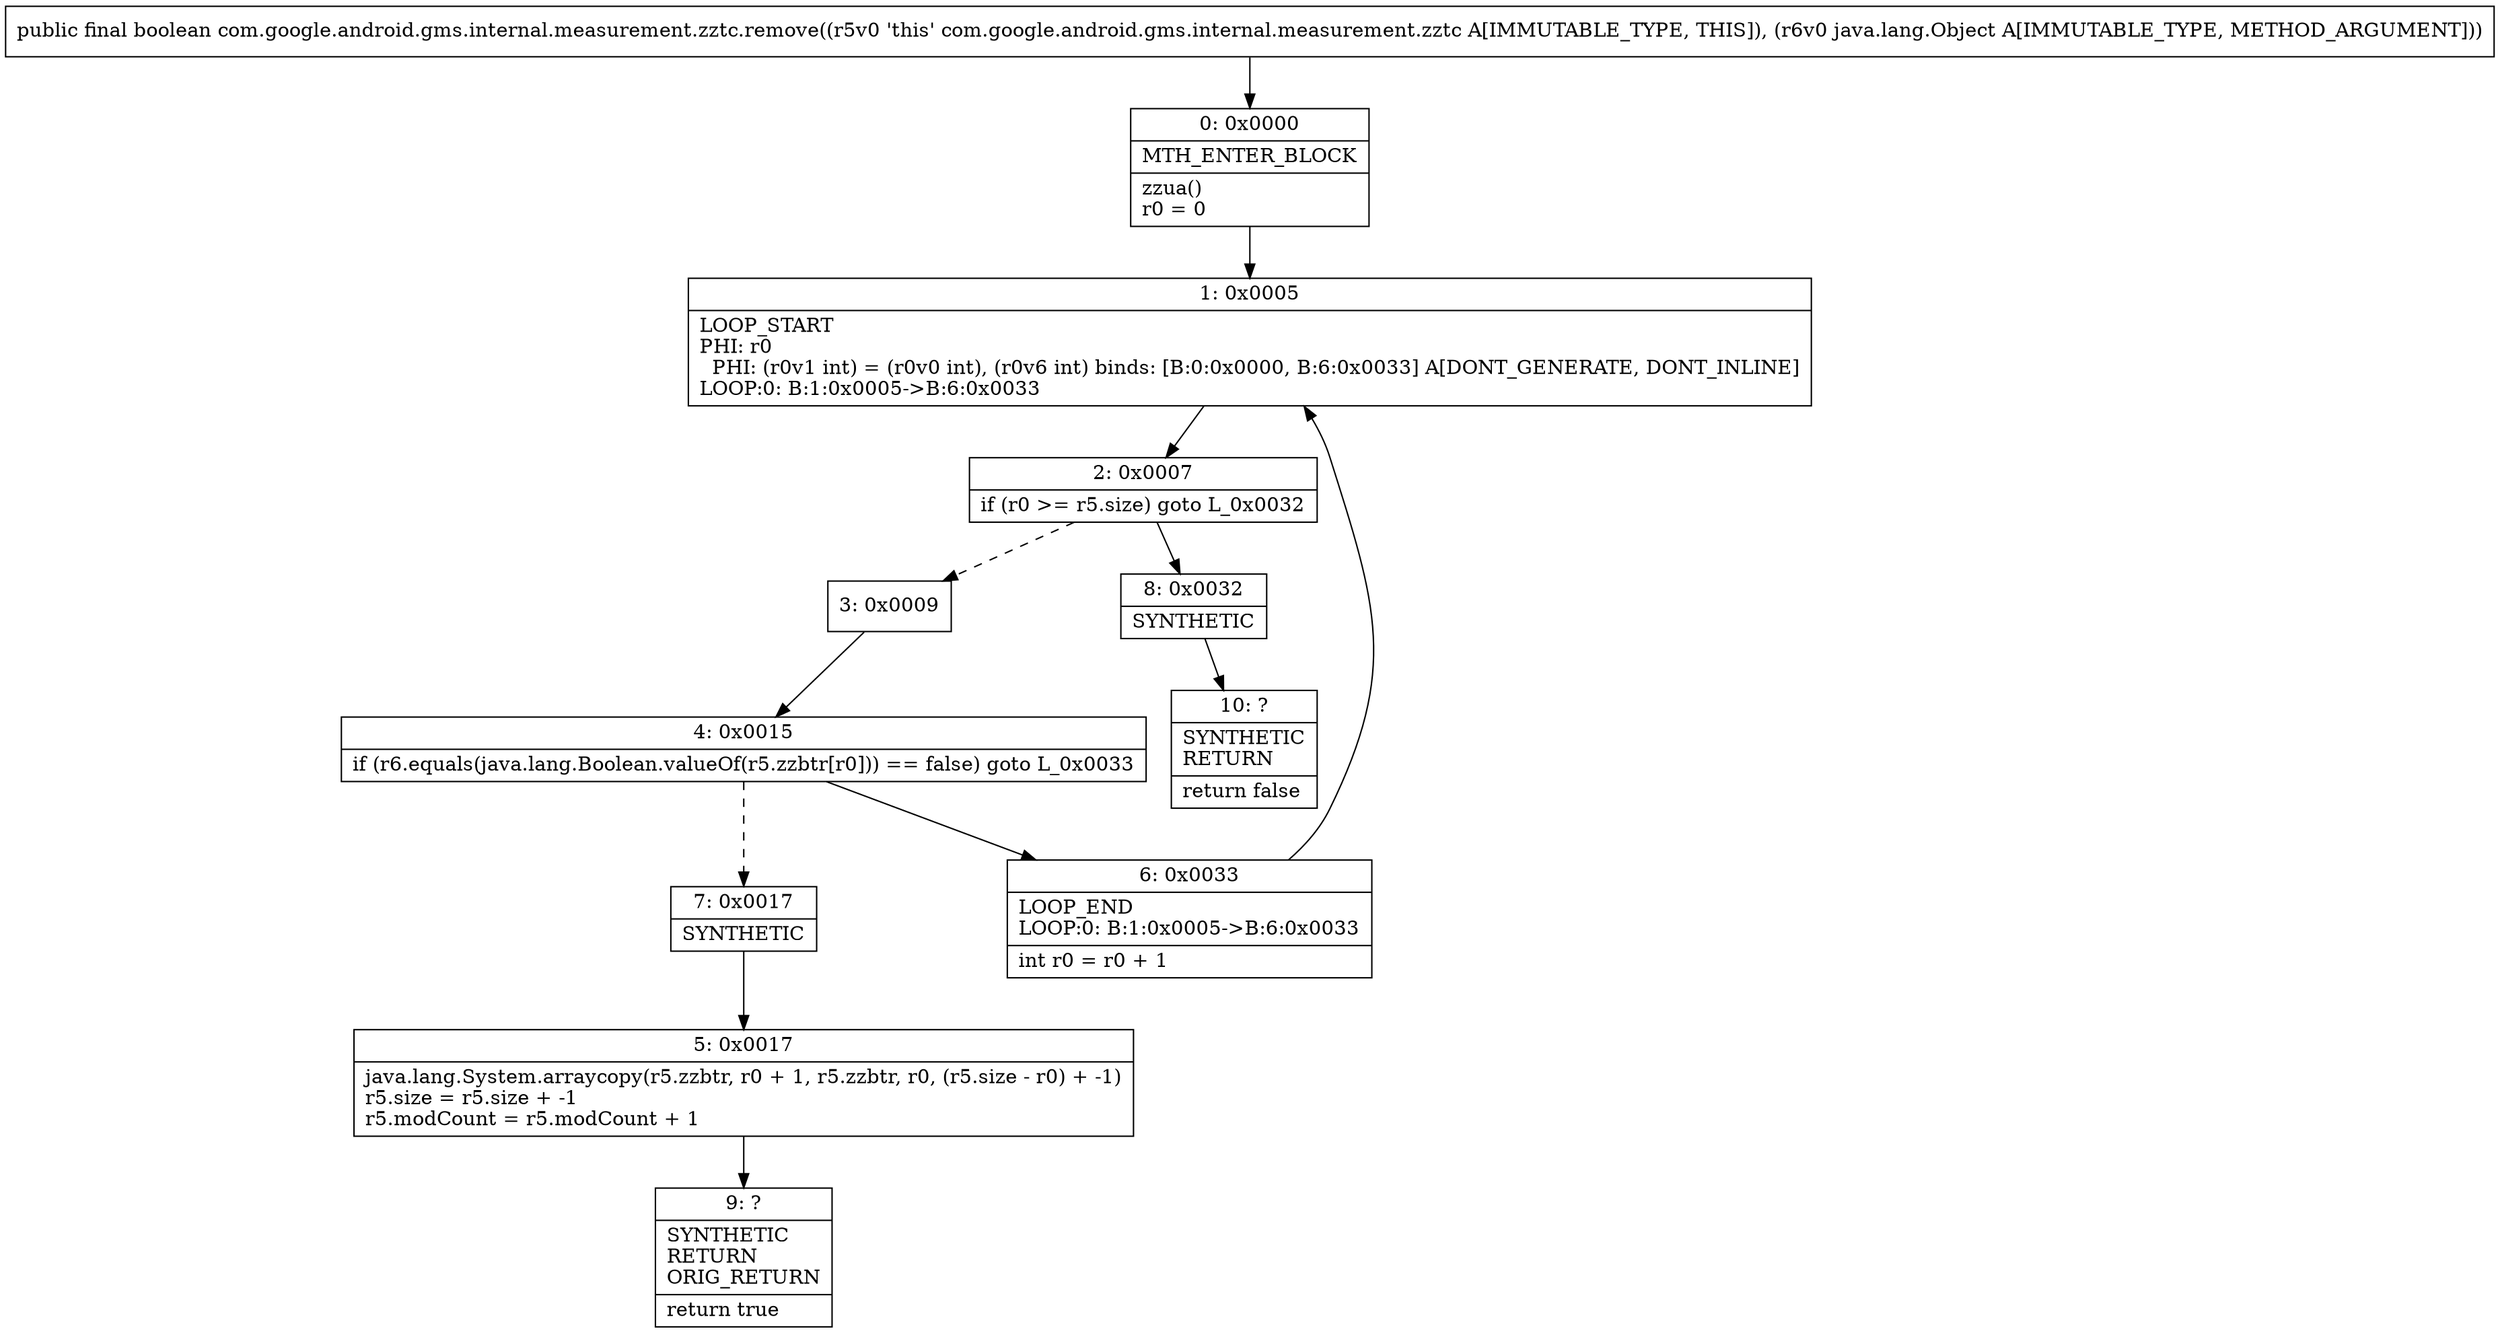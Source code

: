 digraph "CFG forcom.google.android.gms.internal.measurement.zztc.remove(Ljava\/lang\/Object;)Z" {
Node_0 [shape=record,label="{0\:\ 0x0000|MTH_ENTER_BLOCK\l|zzua()\lr0 = 0\l}"];
Node_1 [shape=record,label="{1\:\ 0x0005|LOOP_START\lPHI: r0 \l  PHI: (r0v1 int) = (r0v0 int), (r0v6 int) binds: [B:0:0x0000, B:6:0x0033] A[DONT_GENERATE, DONT_INLINE]\lLOOP:0: B:1:0x0005\-\>B:6:0x0033\l}"];
Node_2 [shape=record,label="{2\:\ 0x0007|if (r0 \>= r5.size) goto L_0x0032\l}"];
Node_3 [shape=record,label="{3\:\ 0x0009}"];
Node_4 [shape=record,label="{4\:\ 0x0015|if (r6.equals(java.lang.Boolean.valueOf(r5.zzbtr[r0])) == false) goto L_0x0033\l}"];
Node_5 [shape=record,label="{5\:\ 0x0017|java.lang.System.arraycopy(r5.zzbtr, r0 + 1, r5.zzbtr, r0, (r5.size \- r0) + \-1)\lr5.size = r5.size + \-1\lr5.modCount = r5.modCount + 1\l}"];
Node_6 [shape=record,label="{6\:\ 0x0033|LOOP_END\lLOOP:0: B:1:0x0005\-\>B:6:0x0033\l|int r0 = r0 + 1\l}"];
Node_7 [shape=record,label="{7\:\ 0x0017|SYNTHETIC\l}"];
Node_8 [shape=record,label="{8\:\ 0x0032|SYNTHETIC\l}"];
Node_9 [shape=record,label="{9\:\ ?|SYNTHETIC\lRETURN\lORIG_RETURN\l|return true\l}"];
Node_10 [shape=record,label="{10\:\ ?|SYNTHETIC\lRETURN\l|return false\l}"];
MethodNode[shape=record,label="{public final boolean com.google.android.gms.internal.measurement.zztc.remove((r5v0 'this' com.google.android.gms.internal.measurement.zztc A[IMMUTABLE_TYPE, THIS]), (r6v0 java.lang.Object A[IMMUTABLE_TYPE, METHOD_ARGUMENT])) }"];
MethodNode -> Node_0;
Node_0 -> Node_1;
Node_1 -> Node_2;
Node_2 -> Node_3[style=dashed];
Node_2 -> Node_8;
Node_3 -> Node_4;
Node_4 -> Node_6;
Node_4 -> Node_7[style=dashed];
Node_5 -> Node_9;
Node_6 -> Node_1;
Node_7 -> Node_5;
Node_8 -> Node_10;
}

